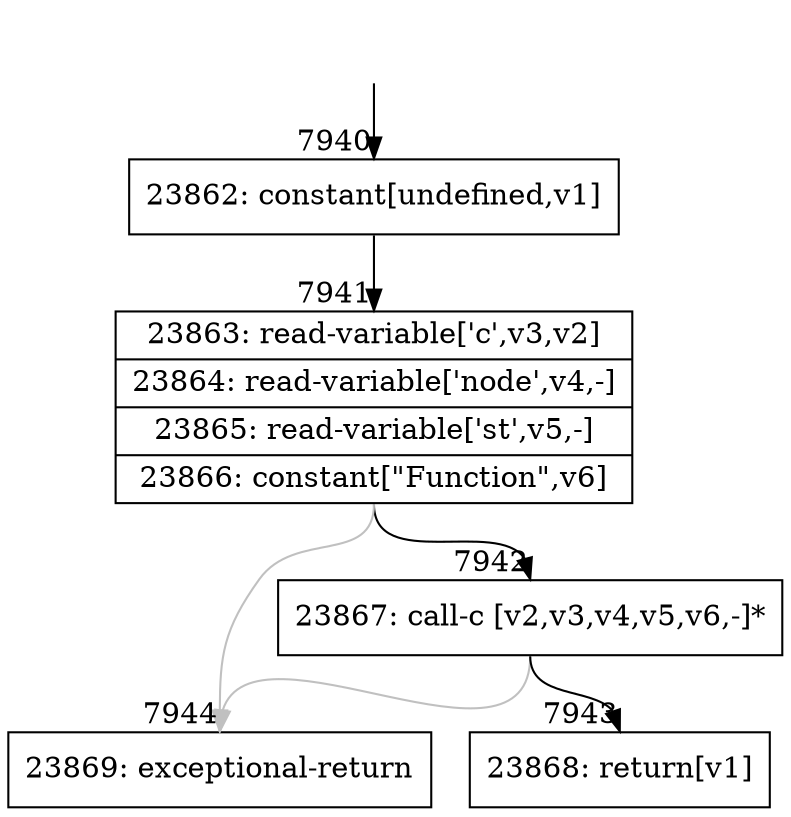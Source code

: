 digraph {
rankdir="TD"
BB_entry436[shape=none,label=""];
BB_entry436 -> BB7940 [tailport=s, headport=n, headlabel="    7940"]
BB7940 [shape=record label="{23862: constant[undefined,v1]}" ] 
BB7940 -> BB7941 [tailport=s, headport=n, headlabel="      7941"]
BB7941 [shape=record label="{23863: read-variable['c',v3,v2]|23864: read-variable['node',v4,-]|23865: read-variable['st',v5,-]|23866: constant[\"Function\",v6]}" ] 
BB7941 -> BB7942 [tailport=s, headport=n, headlabel="      7942"]
BB7941 -> BB7944 [tailport=s, headport=n, color=gray, headlabel="      7944"]
BB7942 [shape=record label="{23867: call-c [v2,v3,v4,v5,v6,-]*}" ] 
BB7942 -> BB7943 [tailport=s, headport=n, headlabel="      7943"]
BB7942 -> BB7944 [tailport=s, headport=n, color=gray]
BB7943 [shape=record label="{23868: return[v1]}" ] 
BB7944 [shape=record label="{23869: exceptional-return}" ] 
//#$~ 7350
}
